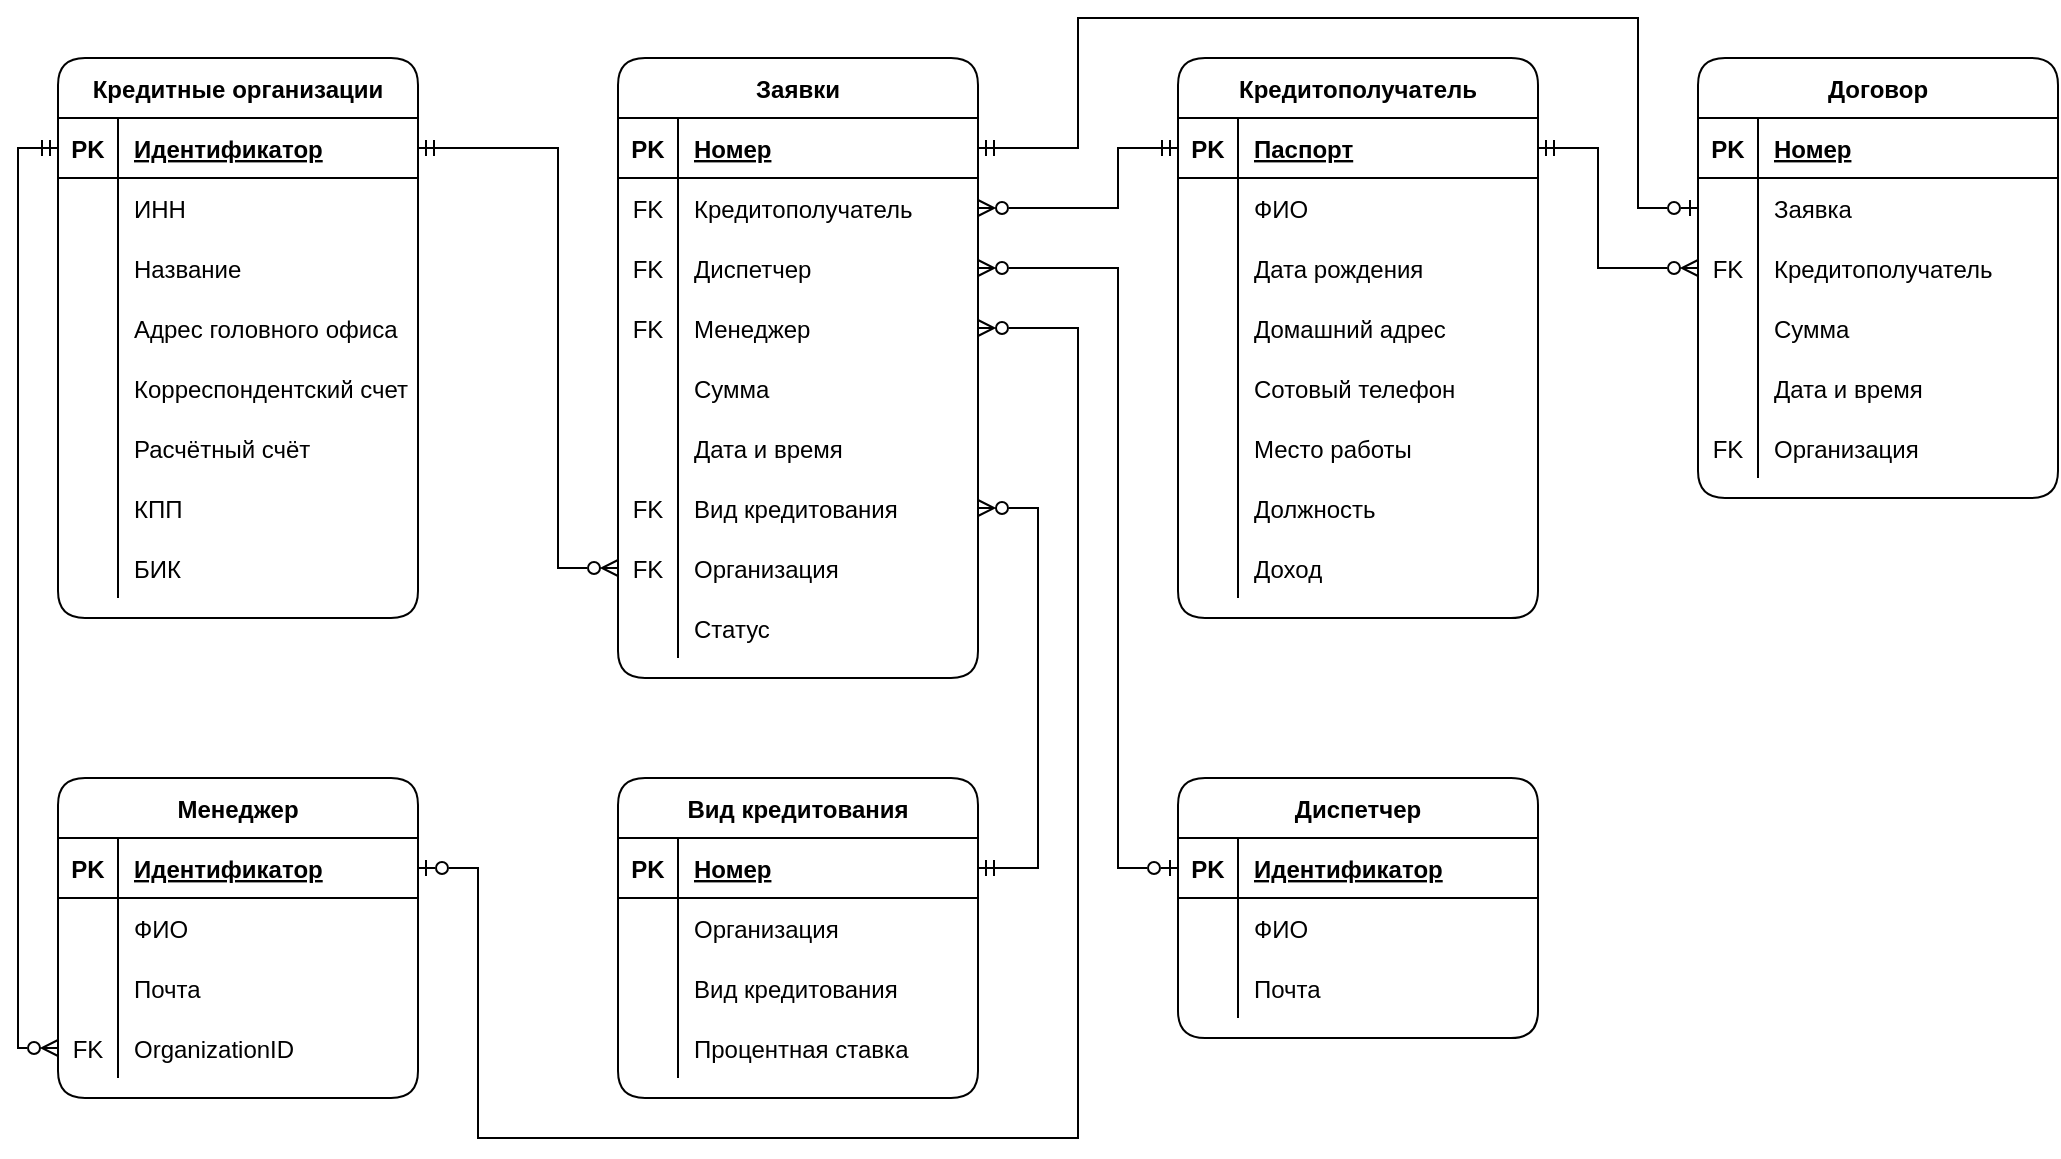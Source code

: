 <mxfile version="15.6.6" type="github">
  <diagram id="STG1CfUJH8_hACuyrtWj" name="Page-1">
    <mxGraphModel dx="1635" dy="995" grid="1" gridSize="10" guides="1" tooltips="1" connect="1" arrows="1" fold="1" page="1" pageScale="1" pageWidth="1169" pageHeight="827" math="0" shadow="0">
      <root>
        <mxCell id="0" />
        <mxCell id="1" parent="0" />
        <mxCell id="UMTiyl8Y94PRi9biplay-1" value="Кредитные организации" style="shape=table;startSize=30;container=1;collapsible=1;childLayout=tableLayout;fixedRows=1;rowLines=0;fontStyle=1;align=center;resizeLast=1;rounded=1;fontColor=default;" parent="1" vertex="1">
          <mxGeometry x="80" y="80" width="180" height="280" as="geometry">
            <mxRectangle x="80" y="80" width="180" height="30" as="alternateBounds" />
          </mxGeometry>
        </mxCell>
        <mxCell id="UMTiyl8Y94PRi9biplay-2" value="" style="shape=partialRectangle;collapsible=0;dropTarget=0;pointerEvents=0;fillColor=none;top=0;left=0;bottom=1;right=0;points=[[0,0.5],[1,0.5]];portConstraint=eastwest;" parent="UMTiyl8Y94PRi9biplay-1" vertex="1">
          <mxGeometry y="30" width="180" height="30" as="geometry" />
        </mxCell>
        <mxCell id="UMTiyl8Y94PRi9biplay-3" value="PK" style="shape=partialRectangle;connectable=0;fillColor=none;top=0;left=0;bottom=0;right=0;fontStyle=1;overflow=hidden;strokeColor=default;fontColor=default;" parent="UMTiyl8Y94PRi9biplay-2" vertex="1">
          <mxGeometry width="30" height="30" as="geometry">
            <mxRectangle width="30" height="30" as="alternateBounds" />
          </mxGeometry>
        </mxCell>
        <mxCell id="UMTiyl8Y94PRi9biplay-4" value="Идентификатор" style="shape=partialRectangle;connectable=0;fillColor=none;top=0;left=0;bottom=0;right=0;align=left;spacingLeft=6;fontStyle=5;overflow=hidden;fontColor=default;" parent="UMTiyl8Y94PRi9biplay-2" vertex="1">
          <mxGeometry x="30" width="150" height="30" as="geometry">
            <mxRectangle width="150" height="30" as="alternateBounds" />
          </mxGeometry>
        </mxCell>
        <mxCell id="UMTiyl8Y94PRi9biplay-132" style="shape=partialRectangle;collapsible=0;dropTarget=0;pointerEvents=0;fillColor=none;top=0;left=0;bottom=0;right=0;points=[[0,0.5],[1,0.5]];portConstraint=eastwest;" parent="UMTiyl8Y94PRi9biplay-1" vertex="1">
          <mxGeometry y="60" width="180" height="30" as="geometry" />
        </mxCell>
        <mxCell id="UMTiyl8Y94PRi9biplay-133" style="shape=partialRectangle;connectable=0;fillColor=none;top=0;left=0;bottom=0;right=0;editable=1;overflow=hidden;" parent="UMTiyl8Y94PRi9biplay-132" vertex="1">
          <mxGeometry width="30" height="30" as="geometry">
            <mxRectangle width="30" height="30" as="alternateBounds" />
          </mxGeometry>
        </mxCell>
        <mxCell id="UMTiyl8Y94PRi9biplay-134" value="ИНН" style="shape=partialRectangle;connectable=0;fillColor=none;top=0;left=0;bottom=0;right=0;align=left;spacingLeft=6;overflow=hidden;" parent="UMTiyl8Y94PRi9biplay-132" vertex="1">
          <mxGeometry x="30" width="150" height="30" as="geometry">
            <mxRectangle width="150" height="30" as="alternateBounds" />
          </mxGeometry>
        </mxCell>
        <mxCell id="UMTiyl8Y94PRi9biplay-5" value="" style="shape=partialRectangle;collapsible=0;dropTarget=0;pointerEvents=0;fillColor=none;top=0;left=0;bottom=0;right=0;points=[[0,0.5],[1,0.5]];portConstraint=eastwest;" parent="UMTiyl8Y94PRi9biplay-1" vertex="1">
          <mxGeometry y="90" width="180" height="30" as="geometry" />
        </mxCell>
        <mxCell id="UMTiyl8Y94PRi9biplay-6" value="" style="shape=partialRectangle;connectable=0;fillColor=none;top=0;left=0;bottom=0;right=0;editable=1;overflow=hidden;" parent="UMTiyl8Y94PRi9biplay-5" vertex="1">
          <mxGeometry width="30" height="30" as="geometry">
            <mxRectangle width="30" height="30" as="alternateBounds" />
          </mxGeometry>
        </mxCell>
        <mxCell id="UMTiyl8Y94PRi9biplay-7" value="Название" style="shape=partialRectangle;connectable=0;fillColor=none;top=0;left=0;bottom=0;right=0;align=left;spacingLeft=6;overflow=hidden;" parent="UMTiyl8Y94PRi9biplay-5" vertex="1">
          <mxGeometry x="30" width="150" height="30" as="geometry">
            <mxRectangle width="150" height="30" as="alternateBounds" />
          </mxGeometry>
        </mxCell>
        <mxCell id="UMTiyl8Y94PRi9biplay-8" value="" style="shape=partialRectangle;collapsible=0;dropTarget=0;pointerEvents=0;fillColor=none;top=0;left=0;bottom=0;right=0;points=[[0,0.5],[1,0.5]];portConstraint=eastwest;" parent="UMTiyl8Y94PRi9biplay-1" vertex="1">
          <mxGeometry y="120" width="180" height="30" as="geometry" />
        </mxCell>
        <mxCell id="UMTiyl8Y94PRi9biplay-9" value="" style="shape=partialRectangle;connectable=0;fillColor=none;top=0;left=0;bottom=0;right=0;editable=1;overflow=hidden;" parent="UMTiyl8Y94PRi9biplay-8" vertex="1">
          <mxGeometry width="30" height="30" as="geometry">
            <mxRectangle width="30" height="30" as="alternateBounds" />
          </mxGeometry>
        </mxCell>
        <mxCell id="UMTiyl8Y94PRi9biplay-10" value="Адрес головного офиса" style="shape=partialRectangle;connectable=0;fillColor=none;top=0;left=0;bottom=0;right=0;align=left;spacingLeft=6;overflow=hidden;" parent="UMTiyl8Y94PRi9biplay-8" vertex="1">
          <mxGeometry x="30" width="150" height="30" as="geometry">
            <mxRectangle width="150" height="30" as="alternateBounds" />
          </mxGeometry>
        </mxCell>
        <mxCell id="UMTiyl8Y94PRi9biplay-11" value="" style="shape=partialRectangle;collapsible=0;dropTarget=0;pointerEvents=0;fillColor=none;top=0;left=0;bottom=0;right=0;points=[[0,0.5],[1,0.5]];portConstraint=eastwest;" parent="UMTiyl8Y94PRi9biplay-1" vertex="1">
          <mxGeometry y="150" width="180" height="30" as="geometry" />
        </mxCell>
        <mxCell id="UMTiyl8Y94PRi9biplay-12" value="" style="shape=partialRectangle;connectable=0;fillColor=none;top=0;left=0;bottom=0;right=0;editable=1;overflow=hidden;" parent="UMTiyl8Y94PRi9biplay-11" vertex="1">
          <mxGeometry width="30" height="30" as="geometry">
            <mxRectangle width="30" height="30" as="alternateBounds" />
          </mxGeometry>
        </mxCell>
        <mxCell id="UMTiyl8Y94PRi9biplay-13" value="Корреспондентский счет" style="shape=partialRectangle;connectable=0;fillColor=none;top=0;left=0;bottom=0;right=0;align=left;spacingLeft=6;overflow=hidden;" parent="UMTiyl8Y94PRi9biplay-11" vertex="1">
          <mxGeometry x="30" width="150" height="30" as="geometry">
            <mxRectangle width="150" height="30" as="alternateBounds" />
          </mxGeometry>
        </mxCell>
        <mxCell id="UMTiyl8Y94PRi9biplay-14" style="shape=partialRectangle;collapsible=0;dropTarget=0;pointerEvents=0;fillColor=none;top=0;left=0;bottom=0;right=0;points=[[0,0.5],[1,0.5]];portConstraint=eastwest;" parent="UMTiyl8Y94PRi9biplay-1" vertex="1">
          <mxGeometry y="180" width="180" height="30" as="geometry" />
        </mxCell>
        <mxCell id="UMTiyl8Y94PRi9biplay-15" style="shape=partialRectangle;connectable=0;fillColor=none;top=0;left=0;bottom=0;right=0;editable=1;overflow=hidden;" parent="UMTiyl8Y94PRi9biplay-14" vertex="1">
          <mxGeometry width="30" height="30" as="geometry">
            <mxRectangle width="30" height="30" as="alternateBounds" />
          </mxGeometry>
        </mxCell>
        <mxCell id="UMTiyl8Y94PRi9biplay-16" value="Расчётный счёт" style="shape=partialRectangle;connectable=0;fillColor=none;top=0;left=0;bottom=0;right=0;align=left;spacingLeft=6;overflow=hidden;" parent="UMTiyl8Y94PRi9biplay-14" vertex="1">
          <mxGeometry x="30" width="150" height="30" as="geometry">
            <mxRectangle width="150" height="30" as="alternateBounds" />
          </mxGeometry>
        </mxCell>
        <mxCell id="UMTiyl8Y94PRi9biplay-17" style="shape=partialRectangle;collapsible=0;dropTarget=0;pointerEvents=0;fillColor=none;top=0;left=0;bottom=0;right=0;points=[[0,0.5],[1,0.5]];portConstraint=eastwest;" parent="UMTiyl8Y94PRi9biplay-1" vertex="1">
          <mxGeometry y="210" width="180" height="30" as="geometry" />
        </mxCell>
        <mxCell id="UMTiyl8Y94PRi9biplay-18" style="shape=partialRectangle;connectable=0;fillColor=none;top=0;left=0;bottom=0;right=0;editable=1;overflow=hidden;" parent="UMTiyl8Y94PRi9biplay-17" vertex="1">
          <mxGeometry width="30" height="30" as="geometry">
            <mxRectangle width="30" height="30" as="alternateBounds" />
          </mxGeometry>
        </mxCell>
        <mxCell id="UMTiyl8Y94PRi9biplay-19" value="КПП" style="shape=partialRectangle;connectable=0;fillColor=none;top=0;left=0;bottom=0;right=0;align=left;spacingLeft=6;overflow=hidden;" parent="UMTiyl8Y94PRi9biplay-17" vertex="1">
          <mxGeometry x="30" width="150" height="30" as="geometry">
            <mxRectangle width="150" height="30" as="alternateBounds" />
          </mxGeometry>
        </mxCell>
        <mxCell id="UMTiyl8Y94PRi9biplay-20" style="shape=partialRectangle;collapsible=0;dropTarget=0;pointerEvents=0;fillColor=none;top=0;left=0;bottom=0;right=0;points=[[0,0.5],[1,0.5]];portConstraint=eastwest;" parent="UMTiyl8Y94PRi9biplay-1" vertex="1">
          <mxGeometry y="240" width="180" height="30" as="geometry" />
        </mxCell>
        <mxCell id="UMTiyl8Y94PRi9biplay-21" style="shape=partialRectangle;connectable=0;fillColor=none;top=0;left=0;bottom=0;right=0;editable=1;overflow=hidden;" parent="UMTiyl8Y94PRi9biplay-20" vertex="1">
          <mxGeometry width="30" height="30" as="geometry">
            <mxRectangle width="30" height="30" as="alternateBounds" />
          </mxGeometry>
        </mxCell>
        <mxCell id="UMTiyl8Y94PRi9biplay-22" value="БИК" style="shape=partialRectangle;connectable=0;fillColor=none;top=0;left=0;bottom=0;right=0;align=left;spacingLeft=6;overflow=hidden;" parent="UMTiyl8Y94PRi9biplay-20" vertex="1">
          <mxGeometry x="30" width="150" height="30" as="geometry">
            <mxRectangle width="150" height="30" as="alternateBounds" />
          </mxGeometry>
        </mxCell>
        <mxCell id="UMTiyl8Y94PRi9biplay-23" value="Вид кредитования" style="shape=table;startSize=30;container=1;collapsible=1;childLayout=tableLayout;fixedRows=1;rowLines=0;fontStyle=1;align=center;resizeLast=1;rounded=1;" parent="1" vertex="1">
          <mxGeometry x="360" y="440" width="180" height="160" as="geometry" />
        </mxCell>
        <mxCell id="UMTiyl8Y94PRi9biplay-24" value="" style="shape=partialRectangle;collapsible=0;dropTarget=0;pointerEvents=0;fillColor=none;top=0;left=0;bottom=1;right=0;points=[[0,0.5],[1,0.5]];portConstraint=eastwest;rounded=1;" parent="UMTiyl8Y94PRi9biplay-23" vertex="1">
          <mxGeometry y="30" width="180" height="30" as="geometry" />
        </mxCell>
        <mxCell id="UMTiyl8Y94PRi9biplay-25" value="PK" style="shape=partialRectangle;connectable=0;fillColor=none;top=0;left=0;bottom=0;right=0;fontStyle=1;overflow=hidden;rounded=1;" parent="UMTiyl8Y94PRi9biplay-24" vertex="1">
          <mxGeometry width="30" height="30" as="geometry">
            <mxRectangle width="30" height="30" as="alternateBounds" />
          </mxGeometry>
        </mxCell>
        <mxCell id="UMTiyl8Y94PRi9biplay-26" value="Номер" style="shape=partialRectangle;connectable=0;fillColor=none;top=0;left=0;bottom=0;right=0;align=left;spacingLeft=6;fontStyle=5;overflow=hidden;rounded=1;fontColor=default;" parent="UMTiyl8Y94PRi9biplay-24" vertex="1">
          <mxGeometry x="30" width="150" height="30" as="geometry">
            <mxRectangle width="150" height="30" as="alternateBounds" />
          </mxGeometry>
        </mxCell>
        <mxCell id="UMTiyl8Y94PRi9biplay-129" style="shape=partialRectangle;collapsible=0;dropTarget=0;pointerEvents=0;fillColor=none;top=0;left=0;bottom=0;right=0;points=[[0,0.5],[1,0.5]];portConstraint=eastwest;rounded=1;" parent="UMTiyl8Y94PRi9biplay-23" vertex="1">
          <mxGeometry y="60" width="180" height="30" as="geometry" />
        </mxCell>
        <mxCell id="UMTiyl8Y94PRi9biplay-130" style="shape=partialRectangle;connectable=0;fillColor=none;top=0;left=0;bottom=0;right=0;editable=1;overflow=hidden;rounded=1;" parent="UMTiyl8Y94PRi9biplay-129" vertex="1">
          <mxGeometry width="30" height="30" as="geometry">
            <mxRectangle width="30" height="30" as="alternateBounds" />
          </mxGeometry>
        </mxCell>
        <mxCell id="UMTiyl8Y94PRi9biplay-131" value="Организация" style="shape=partialRectangle;connectable=0;fillColor=none;top=0;left=0;bottom=0;right=0;align=left;spacingLeft=6;overflow=hidden;rounded=1;" parent="UMTiyl8Y94PRi9biplay-129" vertex="1">
          <mxGeometry x="30" width="150" height="30" as="geometry">
            <mxRectangle width="150" height="30" as="alternateBounds" />
          </mxGeometry>
        </mxCell>
        <mxCell id="UMTiyl8Y94PRi9biplay-27" value="" style="shape=partialRectangle;collapsible=0;dropTarget=0;pointerEvents=0;fillColor=none;top=0;left=0;bottom=0;right=0;points=[[0,0.5],[1,0.5]];portConstraint=eastwest;rounded=1;" parent="UMTiyl8Y94PRi9biplay-23" vertex="1">
          <mxGeometry y="90" width="180" height="30" as="geometry" />
        </mxCell>
        <mxCell id="UMTiyl8Y94PRi9biplay-28" value="" style="shape=partialRectangle;connectable=0;fillColor=none;top=0;left=0;bottom=0;right=0;editable=1;overflow=hidden;rounded=1;" parent="UMTiyl8Y94PRi9biplay-27" vertex="1">
          <mxGeometry width="30" height="30" as="geometry">
            <mxRectangle width="30" height="30" as="alternateBounds" />
          </mxGeometry>
        </mxCell>
        <mxCell id="UMTiyl8Y94PRi9biplay-29" value="Вид кредитования" style="shape=partialRectangle;connectable=0;fillColor=none;top=0;left=0;bottom=0;right=0;align=left;spacingLeft=6;overflow=hidden;rounded=1;" parent="UMTiyl8Y94PRi9biplay-27" vertex="1">
          <mxGeometry x="30" width="150" height="30" as="geometry">
            <mxRectangle width="150" height="30" as="alternateBounds" />
          </mxGeometry>
        </mxCell>
        <mxCell id="UMTiyl8Y94PRi9biplay-30" value="" style="shape=partialRectangle;collapsible=0;dropTarget=0;pointerEvents=0;fillColor=none;top=0;left=0;bottom=0;right=0;points=[[0,0.5],[1,0.5]];portConstraint=eastwest;rounded=1;" parent="UMTiyl8Y94PRi9biplay-23" vertex="1">
          <mxGeometry y="120" width="180" height="30" as="geometry" />
        </mxCell>
        <mxCell id="UMTiyl8Y94PRi9biplay-31" value="" style="shape=partialRectangle;connectable=0;fillColor=none;top=0;left=0;bottom=0;right=0;editable=1;overflow=hidden;rounded=1;" parent="UMTiyl8Y94PRi9biplay-30" vertex="1">
          <mxGeometry width="30" height="30" as="geometry">
            <mxRectangle width="30" height="30" as="alternateBounds" />
          </mxGeometry>
        </mxCell>
        <mxCell id="UMTiyl8Y94PRi9biplay-32" value="Процентная ставка" style="shape=partialRectangle;connectable=0;fillColor=none;top=0;left=0;bottom=0;right=0;align=left;spacingLeft=6;overflow=hidden;rounded=1;" parent="UMTiyl8Y94PRi9biplay-30" vertex="1">
          <mxGeometry x="30" width="150" height="30" as="geometry">
            <mxRectangle width="150" height="30" as="alternateBounds" />
          </mxGeometry>
        </mxCell>
        <mxCell id="UMTiyl8Y94PRi9biplay-36" value="Кредитополучатель" style="shape=table;startSize=30;container=1;collapsible=1;childLayout=tableLayout;fixedRows=1;rowLines=0;fontStyle=1;align=center;resizeLast=1;rounded=1;fontColor=default;" parent="1" vertex="1">
          <mxGeometry x="640" y="80" width="180" height="280" as="geometry">
            <mxRectangle x="640" y="80" width="200" height="30" as="alternateBounds" />
          </mxGeometry>
        </mxCell>
        <mxCell id="UMTiyl8Y94PRi9biplay-37" value="" style="shape=partialRectangle;collapsible=0;dropTarget=0;pointerEvents=0;fillColor=none;top=0;left=0;bottom=1;right=0;points=[[0,0.5],[1,0.5]];portConstraint=eastwest;rounded=1;" parent="UMTiyl8Y94PRi9biplay-36" vertex="1">
          <mxGeometry y="30" width="180" height="30" as="geometry" />
        </mxCell>
        <mxCell id="UMTiyl8Y94PRi9biplay-38" value="PK" style="shape=partialRectangle;connectable=0;fillColor=none;top=0;left=0;bottom=0;right=0;fontStyle=1;overflow=hidden;rounded=1;fontColor=default;" parent="UMTiyl8Y94PRi9biplay-37" vertex="1">
          <mxGeometry width="30" height="30" as="geometry">
            <mxRectangle width="30" height="30" as="alternateBounds" />
          </mxGeometry>
        </mxCell>
        <mxCell id="UMTiyl8Y94PRi9biplay-39" value="Паспорт" style="shape=partialRectangle;connectable=0;fillColor=none;top=0;left=0;bottom=0;right=0;align=left;spacingLeft=6;fontStyle=5;overflow=hidden;rounded=1;fontColor=default;" parent="UMTiyl8Y94PRi9biplay-37" vertex="1">
          <mxGeometry x="30" width="150" height="30" as="geometry">
            <mxRectangle width="150" height="30" as="alternateBounds" />
          </mxGeometry>
        </mxCell>
        <mxCell id="UMTiyl8Y94PRi9biplay-40" value="" style="shape=partialRectangle;collapsible=0;dropTarget=0;pointerEvents=0;fillColor=none;top=0;left=0;bottom=0;right=0;points=[[0,0.5],[1,0.5]];portConstraint=eastwest;rounded=1;" parent="UMTiyl8Y94PRi9biplay-36" vertex="1">
          <mxGeometry y="60" width="180" height="30" as="geometry" />
        </mxCell>
        <mxCell id="UMTiyl8Y94PRi9biplay-41" value="" style="shape=partialRectangle;connectable=0;fillColor=none;top=0;left=0;bottom=0;right=0;editable=1;overflow=hidden;rounded=1;" parent="UMTiyl8Y94PRi9biplay-40" vertex="1">
          <mxGeometry width="30" height="30" as="geometry">
            <mxRectangle width="30" height="30" as="alternateBounds" />
          </mxGeometry>
        </mxCell>
        <mxCell id="UMTiyl8Y94PRi9biplay-42" value="ФИО" style="shape=partialRectangle;connectable=0;fillColor=none;top=0;left=0;bottom=0;right=0;align=left;spacingLeft=6;overflow=hidden;rounded=1;" parent="UMTiyl8Y94PRi9biplay-40" vertex="1">
          <mxGeometry x="30" width="150" height="30" as="geometry">
            <mxRectangle width="150" height="30" as="alternateBounds" />
          </mxGeometry>
        </mxCell>
        <mxCell id="UMTiyl8Y94PRi9biplay-43" value="" style="shape=partialRectangle;collapsible=0;dropTarget=0;pointerEvents=0;fillColor=none;top=0;left=0;bottom=0;right=0;points=[[0,0.5],[1,0.5]];portConstraint=eastwest;rounded=1;" parent="UMTiyl8Y94PRi9biplay-36" vertex="1">
          <mxGeometry y="90" width="180" height="30" as="geometry" />
        </mxCell>
        <mxCell id="UMTiyl8Y94PRi9biplay-44" value="" style="shape=partialRectangle;connectable=0;fillColor=none;top=0;left=0;bottom=0;right=0;editable=1;overflow=hidden;rounded=1;" parent="UMTiyl8Y94PRi9biplay-43" vertex="1">
          <mxGeometry width="30" height="30" as="geometry">
            <mxRectangle width="30" height="30" as="alternateBounds" />
          </mxGeometry>
        </mxCell>
        <mxCell id="UMTiyl8Y94PRi9biplay-45" value="Дата рождения" style="shape=partialRectangle;connectable=0;fillColor=none;top=0;left=0;bottom=0;right=0;align=left;spacingLeft=6;overflow=hidden;rounded=1;" parent="UMTiyl8Y94PRi9biplay-43" vertex="1">
          <mxGeometry x="30" width="150" height="30" as="geometry">
            <mxRectangle width="150" height="30" as="alternateBounds" />
          </mxGeometry>
        </mxCell>
        <mxCell id="UMTiyl8Y94PRi9biplay-46" value="" style="shape=partialRectangle;collapsible=0;dropTarget=0;pointerEvents=0;fillColor=none;top=0;left=0;bottom=0;right=0;points=[[0,0.5],[1,0.5]];portConstraint=eastwest;rounded=1;" parent="UMTiyl8Y94PRi9biplay-36" vertex="1">
          <mxGeometry y="120" width="180" height="30" as="geometry" />
        </mxCell>
        <mxCell id="UMTiyl8Y94PRi9biplay-47" value="" style="shape=partialRectangle;connectable=0;fillColor=none;top=0;left=0;bottom=0;right=0;editable=1;overflow=hidden;rounded=1;" parent="UMTiyl8Y94PRi9biplay-46" vertex="1">
          <mxGeometry width="30" height="30" as="geometry">
            <mxRectangle width="30" height="30" as="alternateBounds" />
          </mxGeometry>
        </mxCell>
        <mxCell id="UMTiyl8Y94PRi9biplay-48" value="Домашний адрес" style="shape=partialRectangle;connectable=0;fillColor=none;top=0;left=0;bottom=0;right=0;align=left;spacingLeft=6;overflow=hidden;rounded=1;" parent="UMTiyl8Y94PRi9biplay-46" vertex="1">
          <mxGeometry x="30" width="150" height="30" as="geometry">
            <mxRectangle width="150" height="30" as="alternateBounds" />
          </mxGeometry>
        </mxCell>
        <mxCell id="UMTiyl8Y94PRi9biplay-91" style="shape=partialRectangle;collapsible=0;dropTarget=0;pointerEvents=0;fillColor=none;top=0;left=0;bottom=0;right=0;points=[[0,0.5],[1,0.5]];portConstraint=eastwest;rounded=1;" parent="UMTiyl8Y94PRi9biplay-36" vertex="1">
          <mxGeometry y="150" width="180" height="30" as="geometry" />
        </mxCell>
        <mxCell id="UMTiyl8Y94PRi9biplay-92" style="shape=partialRectangle;connectable=0;fillColor=none;top=0;left=0;bottom=0;right=0;editable=1;overflow=hidden;rounded=1;" parent="UMTiyl8Y94PRi9biplay-91" vertex="1">
          <mxGeometry width="30" height="30" as="geometry">
            <mxRectangle width="30" height="30" as="alternateBounds" />
          </mxGeometry>
        </mxCell>
        <mxCell id="UMTiyl8Y94PRi9biplay-93" value="Сотовый телефон" style="shape=partialRectangle;connectable=0;fillColor=none;top=0;left=0;bottom=0;right=0;align=left;spacingLeft=6;overflow=hidden;rounded=1;" parent="UMTiyl8Y94PRi9biplay-91" vertex="1">
          <mxGeometry x="30" width="150" height="30" as="geometry">
            <mxRectangle width="150" height="30" as="alternateBounds" />
          </mxGeometry>
        </mxCell>
        <mxCell id="UMTiyl8Y94PRi9biplay-94" style="shape=partialRectangle;collapsible=0;dropTarget=0;pointerEvents=0;fillColor=none;top=0;left=0;bottom=0;right=0;points=[[0,0.5],[1,0.5]];portConstraint=eastwest;rounded=1;" parent="UMTiyl8Y94PRi9biplay-36" vertex="1">
          <mxGeometry y="180" width="180" height="30" as="geometry" />
        </mxCell>
        <mxCell id="UMTiyl8Y94PRi9biplay-95" style="shape=partialRectangle;connectable=0;fillColor=none;top=0;left=0;bottom=0;right=0;editable=1;overflow=hidden;rounded=1;" parent="UMTiyl8Y94PRi9biplay-94" vertex="1">
          <mxGeometry width="30" height="30" as="geometry">
            <mxRectangle width="30" height="30" as="alternateBounds" />
          </mxGeometry>
        </mxCell>
        <mxCell id="UMTiyl8Y94PRi9biplay-96" value="Место работы" style="shape=partialRectangle;connectable=0;fillColor=none;top=0;left=0;bottom=0;right=0;align=left;spacingLeft=6;overflow=hidden;rounded=1;" parent="UMTiyl8Y94PRi9biplay-94" vertex="1">
          <mxGeometry x="30" width="150" height="30" as="geometry">
            <mxRectangle width="150" height="30" as="alternateBounds" />
          </mxGeometry>
        </mxCell>
        <mxCell id="UMTiyl8Y94PRi9biplay-97" style="shape=partialRectangle;collapsible=0;dropTarget=0;pointerEvents=0;fillColor=none;top=0;left=0;bottom=0;right=0;points=[[0,0.5],[1,0.5]];portConstraint=eastwest;rounded=1;" parent="UMTiyl8Y94PRi9biplay-36" vertex="1">
          <mxGeometry y="210" width="180" height="30" as="geometry" />
        </mxCell>
        <mxCell id="UMTiyl8Y94PRi9biplay-98" style="shape=partialRectangle;connectable=0;fillColor=none;top=0;left=0;bottom=0;right=0;editable=1;overflow=hidden;rounded=1;" parent="UMTiyl8Y94PRi9biplay-97" vertex="1">
          <mxGeometry width="30" height="30" as="geometry">
            <mxRectangle width="30" height="30" as="alternateBounds" />
          </mxGeometry>
        </mxCell>
        <mxCell id="UMTiyl8Y94PRi9biplay-99" value="Должность" style="shape=partialRectangle;connectable=0;fillColor=none;top=0;left=0;bottom=0;right=0;align=left;spacingLeft=6;overflow=hidden;rounded=1;" parent="UMTiyl8Y94PRi9biplay-97" vertex="1">
          <mxGeometry x="30" width="150" height="30" as="geometry">
            <mxRectangle width="150" height="30" as="alternateBounds" />
          </mxGeometry>
        </mxCell>
        <mxCell id="UMTiyl8Y94PRi9biplay-100" style="shape=partialRectangle;collapsible=0;dropTarget=0;pointerEvents=0;fillColor=none;top=0;left=0;bottom=0;right=0;points=[[0,0.5],[1,0.5]];portConstraint=eastwest;rounded=1;" parent="UMTiyl8Y94PRi9biplay-36" vertex="1">
          <mxGeometry y="240" width="180" height="30" as="geometry" />
        </mxCell>
        <mxCell id="UMTiyl8Y94PRi9biplay-101" style="shape=partialRectangle;connectable=0;fillColor=none;top=0;left=0;bottom=0;right=0;editable=1;overflow=hidden;rounded=1;" parent="UMTiyl8Y94PRi9biplay-100" vertex="1">
          <mxGeometry width="30" height="30" as="geometry">
            <mxRectangle width="30" height="30" as="alternateBounds" />
          </mxGeometry>
        </mxCell>
        <mxCell id="UMTiyl8Y94PRi9biplay-102" value="Доход" style="shape=partialRectangle;connectable=0;fillColor=none;top=0;left=0;bottom=0;right=0;align=left;spacingLeft=6;overflow=hidden;rounded=1;" parent="UMTiyl8Y94PRi9biplay-100" vertex="1">
          <mxGeometry x="30" width="150" height="30" as="geometry">
            <mxRectangle width="150" height="30" as="alternateBounds" />
          </mxGeometry>
        </mxCell>
        <mxCell id="UMTiyl8Y94PRi9biplay-103" value="Заявки" style="shape=table;startSize=30;container=1;collapsible=1;childLayout=tableLayout;fixedRows=1;rowLines=0;fontStyle=1;align=center;resizeLast=1;rounded=1;fontColor=default;fillColor=default;strokeColor=default;" parent="1" vertex="1">
          <mxGeometry x="360" y="80" width="180" height="310" as="geometry">
            <mxRectangle x="360" y="80" width="70" height="30" as="alternateBounds" />
          </mxGeometry>
        </mxCell>
        <mxCell id="UMTiyl8Y94PRi9biplay-104" value="" style="shape=partialRectangle;collapsible=0;dropTarget=0;pointerEvents=0;fillColor=none;top=0;left=0;bottom=1;right=0;points=[[0,0.5],[1,0.5]];portConstraint=eastwest;rounded=1;" parent="UMTiyl8Y94PRi9biplay-103" vertex="1">
          <mxGeometry y="30" width="180" height="30" as="geometry" />
        </mxCell>
        <mxCell id="UMTiyl8Y94PRi9biplay-105" value="PK" style="shape=partialRectangle;connectable=0;fillColor=none;top=0;left=0;bottom=0;right=0;fontStyle=1;overflow=hidden;rounded=1;" parent="UMTiyl8Y94PRi9biplay-104" vertex="1">
          <mxGeometry width="30" height="30" as="geometry">
            <mxRectangle width="30" height="30" as="alternateBounds" />
          </mxGeometry>
        </mxCell>
        <mxCell id="UMTiyl8Y94PRi9biplay-106" value="Номер" style="shape=partialRectangle;connectable=0;fillColor=none;top=0;left=0;bottom=0;right=0;align=left;spacingLeft=6;fontStyle=5;overflow=hidden;rounded=1;fontColor=default;" parent="UMTiyl8Y94PRi9biplay-104" vertex="1">
          <mxGeometry x="30" width="150" height="30" as="geometry">
            <mxRectangle width="150" height="30" as="alternateBounds" />
          </mxGeometry>
        </mxCell>
        <mxCell id="UMTiyl8Y94PRi9biplay-107" value="" style="shape=partialRectangle;collapsible=0;dropTarget=0;pointerEvents=0;fillColor=none;top=0;left=0;bottom=0;right=0;points=[[0,0.5],[1,0.5]];portConstraint=eastwest;rounded=1;" parent="UMTiyl8Y94PRi9biplay-103" vertex="1">
          <mxGeometry y="60" width="180" height="30" as="geometry" />
        </mxCell>
        <mxCell id="UMTiyl8Y94PRi9biplay-108" value="FK" style="shape=partialRectangle;connectable=0;fillColor=none;top=0;left=0;bottom=0;right=0;editable=1;overflow=hidden;rounded=1;fontColor=default;" parent="UMTiyl8Y94PRi9biplay-107" vertex="1">
          <mxGeometry width="30" height="30" as="geometry">
            <mxRectangle width="30" height="30" as="alternateBounds" />
          </mxGeometry>
        </mxCell>
        <mxCell id="UMTiyl8Y94PRi9biplay-109" value="Кредитополучатель" style="shape=partialRectangle;connectable=0;fillColor=none;top=0;left=0;bottom=0;right=0;align=left;spacingLeft=6;overflow=hidden;rounded=1;fontColor=default;" parent="UMTiyl8Y94PRi9biplay-107" vertex="1">
          <mxGeometry x="30" width="150" height="30" as="geometry">
            <mxRectangle width="150" height="30" as="alternateBounds" />
          </mxGeometry>
        </mxCell>
        <mxCell id="RsmyekNxW3UlLGh-AEVZ-78" style="shape=partialRectangle;collapsible=0;dropTarget=0;pointerEvents=0;fillColor=none;top=0;left=0;bottom=0;right=0;points=[[0,0.5],[1,0.5]];portConstraint=eastwest;rounded=1;" parent="UMTiyl8Y94PRi9biplay-103" vertex="1">
          <mxGeometry y="90" width="180" height="30" as="geometry" />
        </mxCell>
        <mxCell id="RsmyekNxW3UlLGh-AEVZ-79" value="FK" style="shape=partialRectangle;connectable=0;fillColor=none;top=0;left=0;bottom=0;right=0;editable=1;overflow=hidden;rounded=1;fontColor=default;" parent="RsmyekNxW3UlLGh-AEVZ-78" vertex="1">
          <mxGeometry width="30" height="30" as="geometry">
            <mxRectangle width="30" height="30" as="alternateBounds" />
          </mxGeometry>
        </mxCell>
        <mxCell id="RsmyekNxW3UlLGh-AEVZ-80" value="Диспетчер" style="shape=partialRectangle;connectable=0;fillColor=none;top=0;left=0;bottom=0;right=0;align=left;spacingLeft=6;overflow=hidden;rounded=1;fontColor=default;" parent="RsmyekNxW3UlLGh-AEVZ-78" vertex="1">
          <mxGeometry x="30" width="150" height="30" as="geometry">
            <mxRectangle width="150" height="30" as="alternateBounds" />
          </mxGeometry>
        </mxCell>
        <mxCell id="RsmyekNxW3UlLGh-AEVZ-81" style="shape=partialRectangle;collapsible=0;dropTarget=0;pointerEvents=0;fillColor=none;top=0;left=0;bottom=0;right=0;points=[[0,0.5],[1,0.5]];portConstraint=eastwest;rounded=1;" parent="UMTiyl8Y94PRi9biplay-103" vertex="1">
          <mxGeometry y="120" width="180" height="30" as="geometry" />
        </mxCell>
        <mxCell id="RsmyekNxW3UlLGh-AEVZ-82" value="FK" style="shape=partialRectangle;connectable=0;fillColor=none;top=0;left=0;bottom=0;right=0;editable=1;overflow=hidden;rounded=1;fontColor=default;" parent="RsmyekNxW3UlLGh-AEVZ-81" vertex="1">
          <mxGeometry width="30" height="30" as="geometry">
            <mxRectangle width="30" height="30" as="alternateBounds" />
          </mxGeometry>
        </mxCell>
        <mxCell id="RsmyekNxW3UlLGh-AEVZ-83" value="Менеджер" style="shape=partialRectangle;connectable=0;fillColor=none;top=0;left=0;bottom=0;right=0;align=left;spacingLeft=6;overflow=hidden;rounded=1;fontColor=default;" parent="RsmyekNxW3UlLGh-AEVZ-81" vertex="1">
          <mxGeometry x="30" width="150" height="30" as="geometry">
            <mxRectangle width="150" height="30" as="alternateBounds" />
          </mxGeometry>
        </mxCell>
        <mxCell id="UMTiyl8Y94PRi9biplay-110" value="" style="shape=partialRectangle;collapsible=0;dropTarget=0;pointerEvents=0;fillColor=none;top=0;left=0;bottom=0;right=0;points=[[0,0.5],[1,0.5]];portConstraint=eastwest;rounded=1;" parent="UMTiyl8Y94PRi9biplay-103" vertex="1">
          <mxGeometry y="150" width="180" height="30" as="geometry" />
        </mxCell>
        <mxCell id="UMTiyl8Y94PRi9biplay-111" value="" style="shape=partialRectangle;connectable=0;fillColor=none;top=0;left=0;bottom=0;right=0;editable=1;overflow=hidden;rounded=1;" parent="UMTiyl8Y94PRi9biplay-110" vertex="1">
          <mxGeometry width="30" height="30" as="geometry">
            <mxRectangle width="30" height="30" as="alternateBounds" />
          </mxGeometry>
        </mxCell>
        <mxCell id="UMTiyl8Y94PRi9biplay-112" value="Сумма" style="shape=partialRectangle;connectable=0;fillColor=none;top=0;left=0;bottom=0;right=0;align=left;spacingLeft=6;overflow=hidden;rounded=1;" parent="UMTiyl8Y94PRi9biplay-110" vertex="1">
          <mxGeometry x="30" width="150" height="30" as="geometry">
            <mxRectangle width="150" height="30" as="alternateBounds" />
          </mxGeometry>
        </mxCell>
        <mxCell id="UMTiyl8Y94PRi9biplay-113" value="" style="shape=partialRectangle;collapsible=0;dropTarget=0;pointerEvents=0;fillColor=none;top=0;left=0;bottom=0;right=0;points=[[0,0.5],[1,0.5]];portConstraint=eastwest;rounded=1;" parent="UMTiyl8Y94PRi9biplay-103" vertex="1">
          <mxGeometry y="180" width="180" height="30" as="geometry" />
        </mxCell>
        <mxCell id="UMTiyl8Y94PRi9biplay-114" value="" style="shape=partialRectangle;connectable=0;fillColor=none;top=0;left=0;bottom=0;right=0;editable=1;overflow=hidden;rounded=1;" parent="UMTiyl8Y94PRi9biplay-113" vertex="1">
          <mxGeometry width="30" height="30" as="geometry">
            <mxRectangle width="30" height="30" as="alternateBounds" />
          </mxGeometry>
        </mxCell>
        <mxCell id="UMTiyl8Y94PRi9biplay-115" value="Дата и время" style="shape=partialRectangle;connectable=0;fillColor=none;top=0;left=0;bottom=0;right=0;align=left;spacingLeft=6;overflow=hidden;rounded=1;" parent="UMTiyl8Y94PRi9biplay-113" vertex="1">
          <mxGeometry x="30" width="150" height="30" as="geometry">
            <mxRectangle width="150" height="30" as="alternateBounds" />
          </mxGeometry>
        </mxCell>
        <mxCell id="UMTiyl8Y94PRi9biplay-138" style="shape=partialRectangle;collapsible=0;dropTarget=0;pointerEvents=0;fillColor=none;top=0;left=0;bottom=0;right=0;points=[[0,0.5],[1,0.5]];portConstraint=eastwest;rounded=1;" parent="UMTiyl8Y94PRi9biplay-103" vertex="1">
          <mxGeometry y="210" width="180" height="30" as="geometry" />
        </mxCell>
        <mxCell id="UMTiyl8Y94PRi9biplay-139" value="FK" style="shape=partialRectangle;connectable=0;fillColor=none;top=0;left=0;bottom=0;right=0;editable=1;overflow=hidden;rounded=1;fontColor=default;" parent="UMTiyl8Y94PRi9biplay-138" vertex="1">
          <mxGeometry width="30" height="30" as="geometry">
            <mxRectangle width="30" height="30" as="alternateBounds" />
          </mxGeometry>
        </mxCell>
        <mxCell id="UMTiyl8Y94PRi9biplay-140" value="Вид кредитования" style="shape=partialRectangle;connectable=0;fillColor=none;top=0;left=0;bottom=0;right=0;align=left;spacingLeft=6;overflow=hidden;rounded=1;" parent="UMTiyl8Y94PRi9biplay-138" vertex="1">
          <mxGeometry x="30" width="150" height="30" as="geometry">
            <mxRectangle width="150" height="30" as="alternateBounds" />
          </mxGeometry>
        </mxCell>
        <mxCell id="UMTiyl8Y94PRi9biplay-135" style="shape=partialRectangle;collapsible=0;dropTarget=0;pointerEvents=0;fillColor=none;top=0;left=0;bottom=0;right=0;points=[[0,0.5],[1,0.5]];portConstraint=eastwest;rounded=1;" parent="UMTiyl8Y94PRi9biplay-103" vertex="1">
          <mxGeometry y="240" width="180" height="30" as="geometry" />
        </mxCell>
        <mxCell id="UMTiyl8Y94PRi9biplay-136" value="FK" style="shape=partialRectangle;connectable=0;fillColor=none;top=0;left=0;bottom=0;right=0;editable=1;overflow=hidden;rounded=1;fontColor=default;" parent="UMTiyl8Y94PRi9biplay-135" vertex="1">
          <mxGeometry width="30" height="30" as="geometry">
            <mxRectangle width="30" height="30" as="alternateBounds" />
          </mxGeometry>
        </mxCell>
        <mxCell id="UMTiyl8Y94PRi9biplay-137" value="Организация" style="shape=partialRectangle;connectable=0;fillColor=none;top=0;left=0;bottom=0;right=0;align=left;spacingLeft=6;overflow=hidden;rounded=1;" parent="UMTiyl8Y94PRi9biplay-135" vertex="1">
          <mxGeometry x="30" width="150" height="30" as="geometry">
            <mxRectangle width="150" height="30" as="alternateBounds" />
          </mxGeometry>
        </mxCell>
        <mxCell id="RsmyekNxW3UlLGh-AEVZ-106" style="shape=partialRectangle;collapsible=0;dropTarget=0;pointerEvents=0;fillColor=none;top=0;left=0;bottom=0;right=0;points=[[0,0.5],[1,0.5]];portConstraint=eastwest;rounded=1;" parent="UMTiyl8Y94PRi9biplay-103" vertex="1">
          <mxGeometry y="270" width="180" height="30" as="geometry" />
        </mxCell>
        <mxCell id="RsmyekNxW3UlLGh-AEVZ-107" style="shape=partialRectangle;connectable=0;fillColor=none;top=0;left=0;bottom=0;right=0;editable=1;overflow=hidden;rounded=1;" parent="RsmyekNxW3UlLGh-AEVZ-106" vertex="1">
          <mxGeometry width="30" height="30" as="geometry">
            <mxRectangle width="30" height="30" as="alternateBounds" />
          </mxGeometry>
        </mxCell>
        <mxCell id="RsmyekNxW3UlLGh-AEVZ-108" value="Статус" style="shape=partialRectangle;connectable=0;fillColor=none;top=0;left=0;bottom=0;right=0;align=left;spacingLeft=6;overflow=hidden;rounded=1;" parent="RsmyekNxW3UlLGh-AEVZ-106" vertex="1">
          <mxGeometry x="30" width="150" height="30" as="geometry">
            <mxRectangle width="150" height="30" as="alternateBounds" />
          </mxGeometry>
        </mxCell>
        <mxCell id="x0LveZxVH-40WGhfI_NN-3" style="edgeStyle=orthogonalEdgeStyle;rounded=0;orthogonalLoop=1;jettySize=auto;html=1;endArrow=ERzeroToMany;endFill=0;startArrow=ERmandOne;startFill=0;strokeColor=default;labelBackgroundColor=default;fontColor=default;" parent="1" source="UMTiyl8Y94PRi9biplay-37" target="UMTiyl8Y94PRi9biplay-107" edge="1">
          <mxGeometry relative="1" as="geometry">
            <Array as="points">
              <mxPoint x="610" y="125" />
              <mxPoint x="610" y="155" />
            </Array>
          </mxGeometry>
        </mxCell>
        <mxCell id="x0LveZxVH-40WGhfI_NN-4" style="edgeStyle=orthogonalEdgeStyle;rounded=0;orthogonalLoop=1;jettySize=auto;html=1;startArrow=ERmandOne;startFill=0;endArrow=ERzeroToMany;endFill=0;" parent="1" source="UMTiyl8Y94PRi9biplay-24" target="UMTiyl8Y94PRi9biplay-138" edge="1">
          <mxGeometry relative="1" as="geometry">
            <Array as="points">
              <mxPoint x="570" y="485" />
              <mxPoint x="570" y="305" />
            </Array>
          </mxGeometry>
        </mxCell>
        <mxCell id="x0LveZxVH-40WGhfI_NN-5" style="edgeStyle=orthogonalEdgeStyle;rounded=0;orthogonalLoop=1;jettySize=auto;html=1;startArrow=ERmandOne;startFill=0;endArrow=ERzeroToMany;endFill=0;" parent="1" source="UMTiyl8Y94PRi9biplay-2" target="UMTiyl8Y94PRi9biplay-135" edge="1">
          <mxGeometry relative="1" as="geometry">
            <Array as="points">
              <mxPoint x="330" y="125" />
              <mxPoint x="330" y="335" />
            </Array>
          </mxGeometry>
        </mxCell>
        <mxCell id="RsmyekNxW3UlLGh-AEVZ-14" value="Менеджер" style="shape=table;startSize=30;container=1;collapsible=1;childLayout=tableLayout;fixedRows=1;rowLines=0;fontStyle=1;align=center;resizeLast=1;rounded=1;sketch=0;fontColor=default;fillColor=default;strokeColor=default;" parent="1" vertex="1">
          <mxGeometry x="80" y="440" width="180" height="160" as="geometry" />
        </mxCell>
        <mxCell id="RsmyekNxW3UlLGh-AEVZ-15" value="" style="shape=partialRectangle;collapsible=0;dropTarget=0;pointerEvents=0;fillColor=none;top=0;left=0;bottom=1;right=0;points=[[0,0.5],[1,0.5]];portConstraint=eastwest;" parent="RsmyekNxW3UlLGh-AEVZ-14" vertex="1">
          <mxGeometry y="30" width="180" height="30" as="geometry" />
        </mxCell>
        <mxCell id="RsmyekNxW3UlLGh-AEVZ-16" value="PK" style="shape=partialRectangle;connectable=0;fillColor=none;top=0;left=0;bottom=0;right=0;fontStyle=1;overflow=hidden;" parent="RsmyekNxW3UlLGh-AEVZ-15" vertex="1">
          <mxGeometry width="30" height="30" as="geometry">
            <mxRectangle width="30" height="30" as="alternateBounds" />
          </mxGeometry>
        </mxCell>
        <mxCell id="RsmyekNxW3UlLGh-AEVZ-17" value="Идентификатор" style="shape=partialRectangle;connectable=0;fillColor=none;top=0;left=0;bottom=0;right=0;align=left;spacingLeft=6;fontStyle=5;overflow=hidden;fontColor=default;" parent="RsmyekNxW3UlLGh-AEVZ-15" vertex="1">
          <mxGeometry x="30" width="150" height="30" as="geometry">
            <mxRectangle width="150" height="30" as="alternateBounds" />
          </mxGeometry>
        </mxCell>
        <mxCell id="iR1Z5DH0WvsBCBYkt2tV-10" style="shape=partialRectangle;collapsible=0;dropTarget=0;pointerEvents=0;fillColor=none;top=0;left=0;bottom=0;right=0;points=[[0,0.5],[1,0.5]];portConstraint=eastwest;" parent="RsmyekNxW3UlLGh-AEVZ-14" vertex="1">
          <mxGeometry y="60" width="180" height="30" as="geometry" />
        </mxCell>
        <mxCell id="iR1Z5DH0WvsBCBYkt2tV-11" style="shape=partialRectangle;connectable=0;fillColor=none;top=0;left=0;bottom=0;right=0;editable=1;overflow=hidden;" parent="iR1Z5DH0WvsBCBYkt2tV-10" vertex="1">
          <mxGeometry width="30" height="30" as="geometry">
            <mxRectangle width="30" height="30" as="alternateBounds" />
          </mxGeometry>
        </mxCell>
        <mxCell id="iR1Z5DH0WvsBCBYkt2tV-12" value="ФИО" style="shape=partialRectangle;connectable=0;fillColor=none;top=0;left=0;bottom=0;right=0;align=left;spacingLeft=6;overflow=hidden;strokeColor=default;fontColor=default;" parent="iR1Z5DH0WvsBCBYkt2tV-10" vertex="1">
          <mxGeometry x="30" width="150" height="30" as="geometry">
            <mxRectangle width="150" height="30" as="alternateBounds" />
          </mxGeometry>
        </mxCell>
        <mxCell id="iR1Z5DH0WvsBCBYkt2tV-13" style="shape=partialRectangle;collapsible=0;dropTarget=0;pointerEvents=0;fillColor=none;top=0;left=0;bottom=0;right=0;points=[[0,0.5],[1,0.5]];portConstraint=eastwest;" parent="RsmyekNxW3UlLGh-AEVZ-14" vertex="1">
          <mxGeometry y="90" width="180" height="30" as="geometry" />
        </mxCell>
        <mxCell id="iR1Z5DH0WvsBCBYkt2tV-14" style="shape=partialRectangle;connectable=0;fillColor=none;top=0;left=0;bottom=0;right=0;editable=1;overflow=hidden;" parent="iR1Z5DH0WvsBCBYkt2tV-13" vertex="1">
          <mxGeometry width="30" height="30" as="geometry">
            <mxRectangle width="30" height="30" as="alternateBounds" />
          </mxGeometry>
        </mxCell>
        <mxCell id="iR1Z5DH0WvsBCBYkt2tV-15" value="Почта" style="shape=partialRectangle;connectable=0;fillColor=none;top=0;left=0;bottom=0;right=0;align=left;spacingLeft=6;overflow=hidden;strokeColor=default;fontColor=default;" parent="iR1Z5DH0WvsBCBYkt2tV-13" vertex="1">
          <mxGeometry x="30" width="150" height="30" as="geometry">
            <mxRectangle width="150" height="30" as="alternateBounds" />
          </mxGeometry>
        </mxCell>
        <mxCell id="RsmyekNxW3UlLGh-AEVZ-21" value="" style="shape=partialRectangle;collapsible=0;dropTarget=0;pointerEvents=0;fillColor=none;top=0;left=0;bottom=0;right=0;points=[[0,0.5],[1,0.5]];portConstraint=eastwest;" parent="RsmyekNxW3UlLGh-AEVZ-14" vertex="1">
          <mxGeometry y="120" width="180" height="30" as="geometry" />
        </mxCell>
        <mxCell id="RsmyekNxW3UlLGh-AEVZ-22" value="FK" style="shape=partialRectangle;connectable=0;fillColor=none;top=0;left=0;bottom=0;right=0;editable=1;overflow=hidden;" parent="RsmyekNxW3UlLGh-AEVZ-21" vertex="1">
          <mxGeometry width="30" height="30" as="geometry">
            <mxRectangle width="30" height="30" as="alternateBounds" />
          </mxGeometry>
        </mxCell>
        <mxCell id="RsmyekNxW3UlLGh-AEVZ-23" value="OrganizationID" style="shape=partialRectangle;connectable=0;fillColor=none;top=0;left=0;bottom=0;right=0;align=left;spacingLeft=6;overflow=hidden;strokeColor=default;fontColor=default;" parent="RsmyekNxW3UlLGh-AEVZ-21" vertex="1">
          <mxGeometry x="30" width="150" height="30" as="geometry">
            <mxRectangle width="150" height="30" as="alternateBounds" />
          </mxGeometry>
        </mxCell>
        <mxCell id="RsmyekNxW3UlLGh-AEVZ-99" style="edgeStyle=orthogonalEdgeStyle;rounded=0;orthogonalLoop=1;jettySize=auto;html=1;startArrow=ERzeroToOne;startFill=0;endArrow=ERzeroToMany;endFill=0;" parent="1" source="RsmyekNxW3UlLGh-AEVZ-15" target="RsmyekNxW3UlLGh-AEVZ-81" edge="1">
          <mxGeometry relative="1" as="geometry">
            <Array as="points">
              <mxPoint x="290" y="485" />
              <mxPoint x="290" y="620" />
              <mxPoint x="590" y="620" />
              <mxPoint x="590" y="215" />
            </Array>
          </mxGeometry>
        </mxCell>
        <mxCell id="RsmyekNxW3UlLGh-AEVZ-100" style="edgeStyle=orthogonalEdgeStyle;rounded=0;orthogonalLoop=1;jettySize=auto;html=1;startArrow=ERzeroToOne;startFill=0;endArrow=ERzeroToMany;endFill=0;strokeColor=default;labelBackgroundColor=default;fontColor=default;" parent="1" source="iR1Z5DH0WvsBCBYkt2tV-17" target="RsmyekNxW3UlLGh-AEVZ-78" edge="1">
          <mxGeometry relative="1" as="geometry">
            <Array as="points">
              <mxPoint x="610" y="485" />
              <mxPoint x="610" y="185" />
            </Array>
          </mxGeometry>
        </mxCell>
        <mxCell id="RsmyekNxW3UlLGh-AEVZ-104" style="edgeStyle=orthogonalEdgeStyle;rounded=0;orthogonalLoop=1;jettySize=auto;html=1;" parent="1" source="RsmyekNxW3UlLGh-AEVZ-15" edge="1">
          <mxGeometry relative="1" as="geometry">
            <Array as="points">
              <mxPoint x="40" y="485" />
              <mxPoint x="40" y="155" />
            </Array>
          </mxGeometry>
        </mxCell>
        <mxCell id="RsmyekNxW3UlLGh-AEVZ-105" style="edgeStyle=orthogonalEdgeStyle;rounded=0;orthogonalLoop=1;jettySize=auto;html=1;startArrow=ERmandOne;startFill=0;endArrow=ERzeroToMany;endFill=0;strokeColor=default;labelBackgroundColor=default;fontColor=default;" parent="1" source="UMTiyl8Y94PRi9biplay-2" target="RsmyekNxW3UlLGh-AEVZ-21" edge="1">
          <mxGeometry relative="1" as="geometry">
            <Array as="points">
              <mxPoint x="60" y="125" />
              <mxPoint x="60" y="575" />
            </Array>
          </mxGeometry>
        </mxCell>
        <mxCell id="iR1Z5DH0WvsBCBYkt2tV-16" value="Диспетчер" style="shape=table;startSize=30;container=1;collapsible=1;childLayout=tableLayout;fixedRows=1;rowLines=0;fontStyle=1;align=center;resizeLast=1;rounded=1;sketch=0;fontColor=default;fillColor=default;strokeColor=default;" parent="1" vertex="1">
          <mxGeometry x="640" y="440" width="180" height="130" as="geometry" />
        </mxCell>
        <mxCell id="iR1Z5DH0WvsBCBYkt2tV-17" value="" style="shape=partialRectangle;collapsible=0;dropTarget=0;pointerEvents=0;fillColor=none;top=0;left=0;bottom=1;right=0;points=[[0,0.5],[1,0.5]];portConstraint=eastwest;" parent="iR1Z5DH0WvsBCBYkt2tV-16" vertex="1">
          <mxGeometry y="30" width="180" height="30" as="geometry" />
        </mxCell>
        <mxCell id="iR1Z5DH0WvsBCBYkt2tV-18" value="PK" style="shape=partialRectangle;connectable=0;fillColor=none;top=0;left=0;bottom=0;right=0;fontStyle=1;overflow=hidden;" parent="iR1Z5DH0WvsBCBYkt2tV-17" vertex="1">
          <mxGeometry width="30" height="30" as="geometry">
            <mxRectangle width="30" height="30" as="alternateBounds" />
          </mxGeometry>
        </mxCell>
        <mxCell id="iR1Z5DH0WvsBCBYkt2tV-19" value="Идентификатор" style="shape=partialRectangle;connectable=0;fillColor=none;top=0;left=0;bottom=0;right=0;align=left;spacingLeft=6;fontStyle=5;overflow=hidden;fontColor=default;" parent="iR1Z5DH0WvsBCBYkt2tV-17" vertex="1">
          <mxGeometry x="30" width="150" height="30" as="geometry">
            <mxRectangle width="150" height="30" as="alternateBounds" />
          </mxGeometry>
        </mxCell>
        <mxCell id="iR1Z5DH0WvsBCBYkt2tV-20" style="shape=partialRectangle;collapsible=0;dropTarget=0;pointerEvents=0;fillColor=none;top=0;left=0;bottom=0;right=0;points=[[0,0.5],[1,0.5]];portConstraint=eastwest;" parent="iR1Z5DH0WvsBCBYkt2tV-16" vertex="1">
          <mxGeometry y="60" width="180" height="30" as="geometry" />
        </mxCell>
        <mxCell id="iR1Z5DH0WvsBCBYkt2tV-21" style="shape=partialRectangle;connectable=0;fillColor=none;top=0;left=0;bottom=0;right=0;editable=1;overflow=hidden;" parent="iR1Z5DH0WvsBCBYkt2tV-20" vertex="1">
          <mxGeometry width="30" height="30" as="geometry">
            <mxRectangle width="30" height="30" as="alternateBounds" />
          </mxGeometry>
        </mxCell>
        <mxCell id="iR1Z5DH0WvsBCBYkt2tV-22" value="ФИО" style="shape=partialRectangle;connectable=0;fillColor=none;top=0;left=0;bottom=0;right=0;align=left;spacingLeft=6;overflow=hidden;strokeColor=default;fontColor=default;" parent="iR1Z5DH0WvsBCBYkt2tV-20" vertex="1">
          <mxGeometry x="30" width="150" height="30" as="geometry">
            <mxRectangle width="150" height="30" as="alternateBounds" />
          </mxGeometry>
        </mxCell>
        <mxCell id="iR1Z5DH0WvsBCBYkt2tV-23" style="shape=partialRectangle;collapsible=0;dropTarget=0;pointerEvents=0;fillColor=none;top=0;left=0;bottom=0;right=0;points=[[0,0.5],[1,0.5]];portConstraint=eastwest;" parent="iR1Z5DH0WvsBCBYkt2tV-16" vertex="1">
          <mxGeometry y="90" width="180" height="30" as="geometry" />
        </mxCell>
        <mxCell id="iR1Z5DH0WvsBCBYkt2tV-24" style="shape=partialRectangle;connectable=0;fillColor=none;top=0;left=0;bottom=0;right=0;editable=1;overflow=hidden;" parent="iR1Z5DH0WvsBCBYkt2tV-23" vertex="1">
          <mxGeometry width="30" height="30" as="geometry">
            <mxRectangle width="30" height="30" as="alternateBounds" />
          </mxGeometry>
        </mxCell>
        <mxCell id="iR1Z5DH0WvsBCBYkt2tV-25" value="Почта" style="shape=partialRectangle;connectable=0;fillColor=none;top=0;left=0;bottom=0;right=0;align=left;spacingLeft=6;overflow=hidden;strokeColor=default;fontColor=default;" parent="iR1Z5DH0WvsBCBYkt2tV-23" vertex="1">
          <mxGeometry x="30" width="150" height="30" as="geometry">
            <mxRectangle width="150" height="30" as="alternateBounds" />
          </mxGeometry>
        </mxCell>
        <mxCell id="6rEdrXJqlaxMiVk5ivlZ-1" value="Договор" style="shape=table;startSize=30;container=1;collapsible=1;childLayout=tableLayout;fixedRows=1;rowLines=0;fontStyle=1;align=center;resizeLast=1;rounded=1;fontColor=default;fillColor=default;strokeColor=default;" vertex="1" parent="1">
          <mxGeometry x="900" y="80" width="180" height="220" as="geometry">
            <mxRectangle x="360" y="80" width="70" height="30" as="alternateBounds" />
          </mxGeometry>
        </mxCell>
        <mxCell id="6rEdrXJqlaxMiVk5ivlZ-2" value="" style="shape=partialRectangle;collapsible=0;dropTarget=0;pointerEvents=0;fillColor=none;top=0;left=0;bottom=1;right=0;points=[[0,0.5],[1,0.5]];portConstraint=eastwest;rounded=1;fontColor=default;" vertex="1" parent="6rEdrXJqlaxMiVk5ivlZ-1">
          <mxGeometry y="30" width="180" height="30" as="geometry" />
        </mxCell>
        <mxCell id="6rEdrXJqlaxMiVk5ivlZ-3" value="PK" style="shape=partialRectangle;connectable=0;fillColor=none;top=0;left=0;bottom=0;right=0;fontStyle=1;overflow=hidden;rounded=1;" vertex="1" parent="6rEdrXJqlaxMiVk5ivlZ-2">
          <mxGeometry width="30" height="30" as="geometry">
            <mxRectangle width="30" height="30" as="alternateBounds" />
          </mxGeometry>
        </mxCell>
        <mxCell id="6rEdrXJqlaxMiVk5ivlZ-4" value="Номер" style="shape=partialRectangle;connectable=0;fillColor=none;top=0;left=0;bottom=0;right=0;align=left;spacingLeft=6;fontStyle=5;overflow=hidden;rounded=1;fontColor=default;" vertex="1" parent="6rEdrXJqlaxMiVk5ivlZ-2">
          <mxGeometry x="30" width="150" height="30" as="geometry">
            <mxRectangle width="150" height="30" as="alternateBounds" />
          </mxGeometry>
        </mxCell>
        <mxCell id="6rEdrXJqlaxMiVk5ivlZ-32" style="shape=partialRectangle;collapsible=0;dropTarget=0;pointerEvents=0;fillColor=none;top=0;left=0;bottom=0;right=0;points=[[0,0.5],[1,0.5]];portConstraint=eastwest;rounded=1;" vertex="1" parent="6rEdrXJqlaxMiVk5ivlZ-1">
          <mxGeometry y="60" width="180" height="30" as="geometry" />
        </mxCell>
        <mxCell id="6rEdrXJqlaxMiVk5ivlZ-33" style="shape=partialRectangle;connectable=0;fillColor=none;top=0;left=0;bottom=0;right=0;editable=1;overflow=hidden;rounded=1;fontColor=default;strokeColor=default;" vertex="1" parent="6rEdrXJqlaxMiVk5ivlZ-32">
          <mxGeometry width="30" height="30" as="geometry">
            <mxRectangle width="30" height="30" as="alternateBounds" />
          </mxGeometry>
        </mxCell>
        <mxCell id="6rEdrXJqlaxMiVk5ivlZ-34" value="Заявка" style="shape=partialRectangle;connectable=0;fillColor=none;top=0;left=0;bottom=0;right=0;align=left;spacingLeft=6;overflow=hidden;rounded=1;fontColor=default;" vertex="1" parent="6rEdrXJqlaxMiVk5ivlZ-32">
          <mxGeometry x="30" width="150" height="30" as="geometry">
            <mxRectangle width="150" height="30" as="alternateBounds" />
          </mxGeometry>
        </mxCell>
        <mxCell id="6rEdrXJqlaxMiVk5ivlZ-5" value="" style="shape=partialRectangle;collapsible=0;dropTarget=0;pointerEvents=0;fillColor=none;top=0;left=0;bottom=0;right=0;points=[[0,0.5],[1,0.5]];portConstraint=eastwest;rounded=1;" vertex="1" parent="6rEdrXJqlaxMiVk5ivlZ-1">
          <mxGeometry y="90" width="180" height="30" as="geometry" />
        </mxCell>
        <mxCell id="6rEdrXJqlaxMiVk5ivlZ-6" value="FK" style="shape=partialRectangle;connectable=0;fillColor=none;top=0;left=0;bottom=0;right=0;editable=1;overflow=hidden;rounded=1;fontColor=default;strokeColor=default;" vertex="1" parent="6rEdrXJqlaxMiVk5ivlZ-5">
          <mxGeometry width="30" height="30" as="geometry">
            <mxRectangle width="30" height="30" as="alternateBounds" />
          </mxGeometry>
        </mxCell>
        <mxCell id="6rEdrXJqlaxMiVk5ivlZ-7" value="Кредитополучатель" style="shape=partialRectangle;connectable=0;fillColor=none;top=0;left=0;bottom=0;right=0;align=left;spacingLeft=6;overflow=hidden;rounded=1;fontColor=default;strokeColor=default;" vertex="1" parent="6rEdrXJqlaxMiVk5ivlZ-5">
          <mxGeometry x="30" width="150" height="30" as="geometry">
            <mxRectangle width="150" height="30" as="alternateBounds" />
          </mxGeometry>
        </mxCell>
        <mxCell id="6rEdrXJqlaxMiVk5ivlZ-14" value="" style="shape=partialRectangle;collapsible=0;dropTarget=0;pointerEvents=0;fillColor=none;top=0;left=0;bottom=0;right=0;points=[[0,0.5],[1,0.5]];portConstraint=eastwest;rounded=1;" vertex="1" parent="6rEdrXJqlaxMiVk5ivlZ-1">
          <mxGeometry y="120" width="180" height="30" as="geometry" />
        </mxCell>
        <mxCell id="6rEdrXJqlaxMiVk5ivlZ-15" value="" style="shape=partialRectangle;connectable=0;fillColor=none;top=0;left=0;bottom=0;right=0;editable=1;overflow=hidden;rounded=1;" vertex="1" parent="6rEdrXJqlaxMiVk5ivlZ-14">
          <mxGeometry width="30" height="30" as="geometry">
            <mxRectangle width="30" height="30" as="alternateBounds" />
          </mxGeometry>
        </mxCell>
        <mxCell id="6rEdrXJqlaxMiVk5ivlZ-16" value="Сумма" style="shape=partialRectangle;connectable=0;fillColor=none;top=0;left=0;bottom=0;right=0;align=left;spacingLeft=6;overflow=hidden;rounded=1;" vertex="1" parent="6rEdrXJqlaxMiVk5ivlZ-14">
          <mxGeometry x="30" width="150" height="30" as="geometry">
            <mxRectangle width="150" height="30" as="alternateBounds" />
          </mxGeometry>
        </mxCell>
        <mxCell id="6rEdrXJqlaxMiVk5ivlZ-17" value="" style="shape=partialRectangle;collapsible=0;dropTarget=0;pointerEvents=0;fillColor=none;top=0;left=0;bottom=0;right=0;points=[[0,0.5],[1,0.5]];portConstraint=eastwest;rounded=1;" vertex="1" parent="6rEdrXJqlaxMiVk5ivlZ-1">
          <mxGeometry y="150" width="180" height="30" as="geometry" />
        </mxCell>
        <mxCell id="6rEdrXJqlaxMiVk5ivlZ-18" value="" style="shape=partialRectangle;connectable=0;fillColor=none;top=0;left=0;bottom=0;right=0;editable=1;overflow=hidden;rounded=1;" vertex="1" parent="6rEdrXJqlaxMiVk5ivlZ-17">
          <mxGeometry width="30" height="30" as="geometry">
            <mxRectangle width="30" height="30" as="alternateBounds" />
          </mxGeometry>
        </mxCell>
        <mxCell id="6rEdrXJqlaxMiVk5ivlZ-19" value="Дата и время" style="shape=partialRectangle;connectable=0;fillColor=none;top=0;left=0;bottom=0;right=0;align=left;spacingLeft=6;overflow=hidden;rounded=1;" vertex="1" parent="6rEdrXJqlaxMiVk5ivlZ-17">
          <mxGeometry x="30" width="150" height="30" as="geometry">
            <mxRectangle width="150" height="30" as="alternateBounds" />
          </mxGeometry>
        </mxCell>
        <mxCell id="6rEdrXJqlaxMiVk5ivlZ-23" style="shape=partialRectangle;collapsible=0;dropTarget=0;pointerEvents=0;fillColor=none;top=0;left=0;bottom=0;right=0;points=[[0,0.5],[1,0.5]];portConstraint=eastwest;rounded=1;" vertex="1" parent="6rEdrXJqlaxMiVk5ivlZ-1">
          <mxGeometry y="180" width="180" height="30" as="geometry" />
        </mxCell>
        <mxCell id="6rEdrXJqlaxMiVk5ivlZ-24" value="FK" style="shape=partialRectangle;connectable=0;fillColor=none;top=0;left=0;bottom=0;right=0;editable=1;overflow=hidden;rounded=1;fontColor=default;" vertex="1" parent="6rEdrXJqlaxMiVk5ivlZ-23">
          <mxGeometry width="30" height="30" as="geometry">
            <mxRectangle width="30" height="30" as="alternateBounds" />
          </mxGeometry>
        </mxCell>
        <mxCell id="6rEdrXJqlaxMiVk5ivlZ-25" value="Организация" style="shape=partialRectangle;connectable=0;fillColor=none;top=0;left=0;bottom=0;right=0;align=left;spacingLeft=6;overflow=hidden;rounded=1;" vertex="1" parent="6rEdrXJqlaxMiVk5ivlZ-23">
          <mxGeometry x="30" width="150" height="30" as="geometry">
            <mxRectangle width="150" height="30" as="alternateBounds" />
          </mxGeometry>
        </mxCell>
        <mxCell id="6rEdrXJqlaxMiVk5ivlZ-35" style="edgeStyle=orthogonalEdgeStyle;rounded=0;orthogonalLoop=1;jettySize=auto;html=1;fontColor=default;strokeColor=default;labelBackgroundColor=default;endArrow=ERzeroToMany;endFill=0;startArrow=ERmandOne;startFill=0;" edge="1" parent="1" source="UMTiyl8Y94PRi9biplay-37" target="6rEdrXJqlaxMiVk5ivlZ-5">
          <mxGeometry relative="1" as="geometry">
            <Array as="points">
              <mxPoint x="850" y="125" />
              <mxPoint x="850" y="185" />
            </Array>
          </mxGeometry>
        </mxCell>
        <mxCell id="6rEdrXJqlaxMiVk5ivlZ-36" style="edgeStyle=orthogonalEdgeStyle;rounded=0;orthogonalLoop=1;jettySize=auto;html=1;fontColor=default;strokeColor=default;labelBackgroundColor=default;startArrow=ERmandOne;startFill=0;endArrow=ERzeroToOne;endFill=0;" edge="1" parent="1" source="UMTiyl8Y94PRi9biplay-104" target="6rEdrXJqlaxMiVk5ivlZ-32">
          <mxGeometry relative="1" as="geometry">
            <Array as="points">
              <mxPoint x="590" y="125" />
              <mxPoint x="590" y="60" />
              <mxPoint x="870" y="60" />
              <mxPoint x="870" y="155" />
            </Array>
          </mxGeometry>
        </mxCell>
      </root>
    </mxGraphModel>
  </diagram>
</mxfile>
